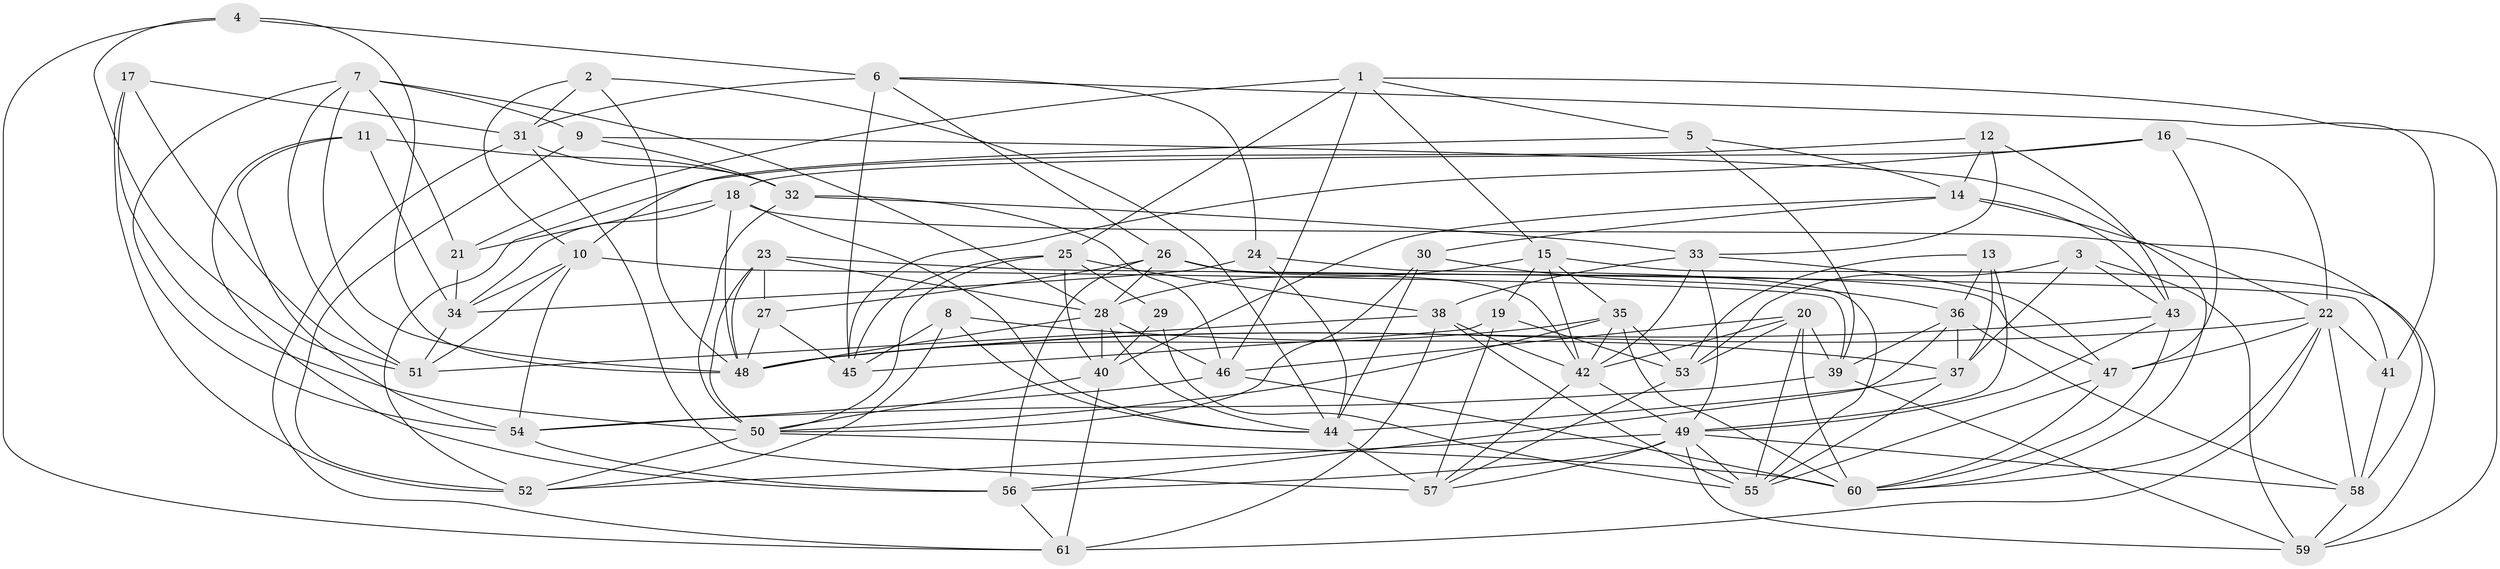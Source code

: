 // original degree distribution, {4: 1.0}
// Generated by graph-tools (version 1.1) at 2025/50/03/09/25 03:50:51]
// undirected, 61 vertices, 175 edges
graph export_dot {
graph [start="1"]
  node [color=gray90,style=filled];
  1;
  2;
  3;
  4;
  5;
  6;
  7;
  8;
  9;
  10;
  11;
  12;
  13;
  14;
  15;
  16;
  17;
  18;
  19;
  20;
  21;
  22;
  23;
  24;
  25;
  26;
  27;
  28;
  29;
  30;
  31;
  32;
  33;
  34;
  35;
  36;
  37;
  38;
  39;
  40;
  41;
  42;
  43;
  44;
  45;
  46;
  47;
  48;
  49;
  50;
  51;
  52;
  53;
  54;
  55;
  56;
  57;
  58;
  59;
  60;
  61;
  1 -- 5 [weight=1.0];
  1 -- 15 [weight=1.0];
  1 -- 21 [weight=1.0];
  1 -- 25 [weight=1.0];
  1 -- 46 [weight=1.0];
  1 -- 59 [weight=1.0];
  2 -- 10 [weight=1.0];
  2 -- 31 [weight=1.0];
  2 -- 44 [weight=1.0];
  2 -- 48 [weight=1.0];
  3 -- 37 [weight=1.0];
  3 -- 43 [weight=1.0];
  3 -- 53 [weight=1.0];
  3 -- 59 [weight=1.0];
  4 -- 6 [weight=1.0];
  4 -- 48 [weight=1.0];
  4 -- 51 [weight=1.0];
  4 -- 61 [weight=1.0];
  5 -- 10 [weight=1.0];
  5 -- 14 [weight=1.0];
  5 -- 39 [weight=1.0];
  6 -- 24 [weight=1.0];
  6 -- 26 [weight=1.0];
  6 -- 31 [weight=1.0];
  6 -- 41 [weight=1.0];
  6 -- 45 [weight=1.0];
  7 -- 9 [weight=1.0];
  7 -- 21 [weight=1.0];
  7 -- 28 [weight=1.0];
  7 -- 48 [weight=1.0];
  7 -- 51 [weight=1.0];
  7 -- 54 [weight=1.0];
  8 -- 37 [weight=1.0];
  8 -- 44 [weight=1.0];
  8 -- 45 [weight=1.0];
  8 -- 52 [weight=1.0];
  9 -- 32 [weight=1.0];
  9 -- 52 [weight=1.0];
  9 -- 60 [weight=1.0];
  10 -- 34 [weight=1.0];
  10 -- 39 [weight=1.0];
  10 -- 51 [weight=1.0];
  10 -- 54 [weight=1.0];
  11 -- 32 [weight=1.0];
  11 -- 34 [weight=1.0];
  11 -- 54 [weight=1.0];
  11 -- 56 [weight=1.0];
  12 -- 14 [weight=1.0];
  12 -- 33 [weight=1.0];
  12 -- 43 [weight=1.0];
  12 -- 52 [weight=1.0];
  13 -- 36 [weight=1.0];
  13 -- 37 [weight=1.0];
  13 -- 49 [weight=1.0];
  13 -- 53 [weight=1.0];
  14 -- 22 [weight=1.0];
  14 -- 30 [weight=1.0];
  14 -- 40 [weight=1.0];
  14 -- 43 [weight=1.0];
  15 -- 19 [weight=1.0];
  15 -- 28 [weight=1.0];
  15 -- 35 [weight=1.0];
  15 -- 42 [weight=1.0];
  15 -- 59 [weight=1.0];
  16 -- 18 [weight=1.0];
  16 -- 22 [weight=1.0];
  16 -- 45 [weight=1.0];
  16 -- 47 [weight=1.0];
  17 -- 31 [weight=1.0];
  17 -- 50 [weight=1.0];
  17 -- 51 [weight=1.0];
  17 -- 52 [weight=1.0];
  18 -- 21 [weight=1.0];
  18 -- 34 [weight=1.0];
  18 -- 44 [weight=1.0];
  18 -- 48 [weight=1.0];
  18 -- 58 [weight=1.0];
  19 -- 45 [weight=1.0];
  19 -- 53 [weight=1.0];
  19 -- 57 [weight=1.0];
  20 -- 39 [weight=1.0];
  20 -- 42 [weight=1.0];
  20 -- 46 [weight=1.0];
  20 -- 53 [weight=1.0];
  20 -- 55 [weight=1.0];
  20 -- 60 [weight=1.0];
  21 -- 34 [weight=1.0];
  22 -- 41 [weight=1.0];
  22 -- 47 [weight=1.0];
  22 -- 48 [weight=1.0];
  22 -- 58 [weight=1.0];
  22 -- 60 [weight=1.0];
  22 -- 61 [weight=1.0];
  23 -- 27 [weight=1.0];
  23 -- 28 [weight=1.0];
  23 -- 41 [weight=1.0];
  23 -- 48 [weight=1.0];
  23 -- 50 [weight=2.0];
  24 -- 34 [weight=1.0];
  24 -- 44 [weight=1.0];
  24 -- 55 [weight=1.0];
  25 -- 29 [weight=1.0];
  25 -- 38 [weight=1.0];
  25 -- 40 [weight=1.0];
  25 -- 45 [weight=1.0];
  25 -- 50 [weight=1.0];
  26 -- 27 [weight=1.0];
  26 -- 28 [weight=1.0];
  26 -- 42 [weight=1.0];
  26 -- 47 [weight=1.0];
  26 -- 56 [weight=1.0];
  27 -- 45 [weight=1.0];
  27 -- 48 [weight=1.0];
  28 -- 40 [weight=1.0];
  28 -- 44 [weight=1.0];
  28 -- 46 [weight=1.0];
  28 -- 48 [weight=1.0];
  29 -- 40 [weight=1.0];
  29 -- 55 [weight=2.0];
  30 -- 36 [weight=1.0];
  30 -- 44 [weight=1.0];
  30 -- 50 [weight=1.0];
  31 -- 32 [weight=1.0];
  31 -- 57 [weight=1.0];
  31 -- 61 [weight=1.0];
  32 -- 33 [weight=1.0];
  32 -- 46 [weight=1.0];
  32 -- 50 [weight=1.0];
  33 -- 38 [weight=1.0];
  33 -- 42 [weight=1.0];
  33 -- 47 [weight=1.0];
  33 -- 49 [weight=1.0];
  34 -- 51 [weight=1.0];
  35 -- 42 [weight=1.0];
  35 -- 48 [weight=1.0];
  35 -- 50 [weight=1.0];
  35 -- 53 [weight=1.0];
  35 -- 60 [weight=1.0];
  36 -- 37 [weight=1.0];
  36 -- 39 [weight=1.0];
  36 -- 56 [weight=1.0];
  36 -- 58 [weight=1.0];
  37 -- 44 [weight=1.0];
  37 -- 55 [weight=1.0];
  38 -- 42 [weight=1.0];
  38 -- 51 [weight=1.0];
  38 -- 55 [weight=1.0];
  38 -- 61 [weight=1.0];
  39 -- 54 [weight=1.0];
  39 -- 59 [weight=1.0];
  40 -- 50 [weight=1.0];
  40 -- 61 [weight=1.0];
  41 -- 58 [weight=1.0];
  42 -- 49 [weight=1.0];
  42 -- 57 [weight=1.0];
  43 -- 48 [weight=1.0];
  43 -- 49 [weight=1.0];
  43 -- 60 [weight=1.0];
  44 -- 57 [weight=1.0];
  46 -- 54 [weight=1.0];
  46 -- 60 [weight=1.0];
  47 -- 55 [weight=1.0];
  47 -- 60 [weight=1.0];
  49 -- 52 [weight=1.0];
  49 -- 55 [weight=1.0];
  49 -- 56 [weight=1.0];
  49 -- 57 [weight=1.0];
  49 -- 58 [weight=1.0];
  49 -- 59 [weight=1.0];
  50 -- 52 [weight=1.0];
  50 -- 60 [weight=1.0];
  53 -- 57 [weight=1.0];
  54 -- 56 [weight=1.0];
  56 -- 61 [weight=1.0];
  58 -- 59 [weight=1.0];
}
